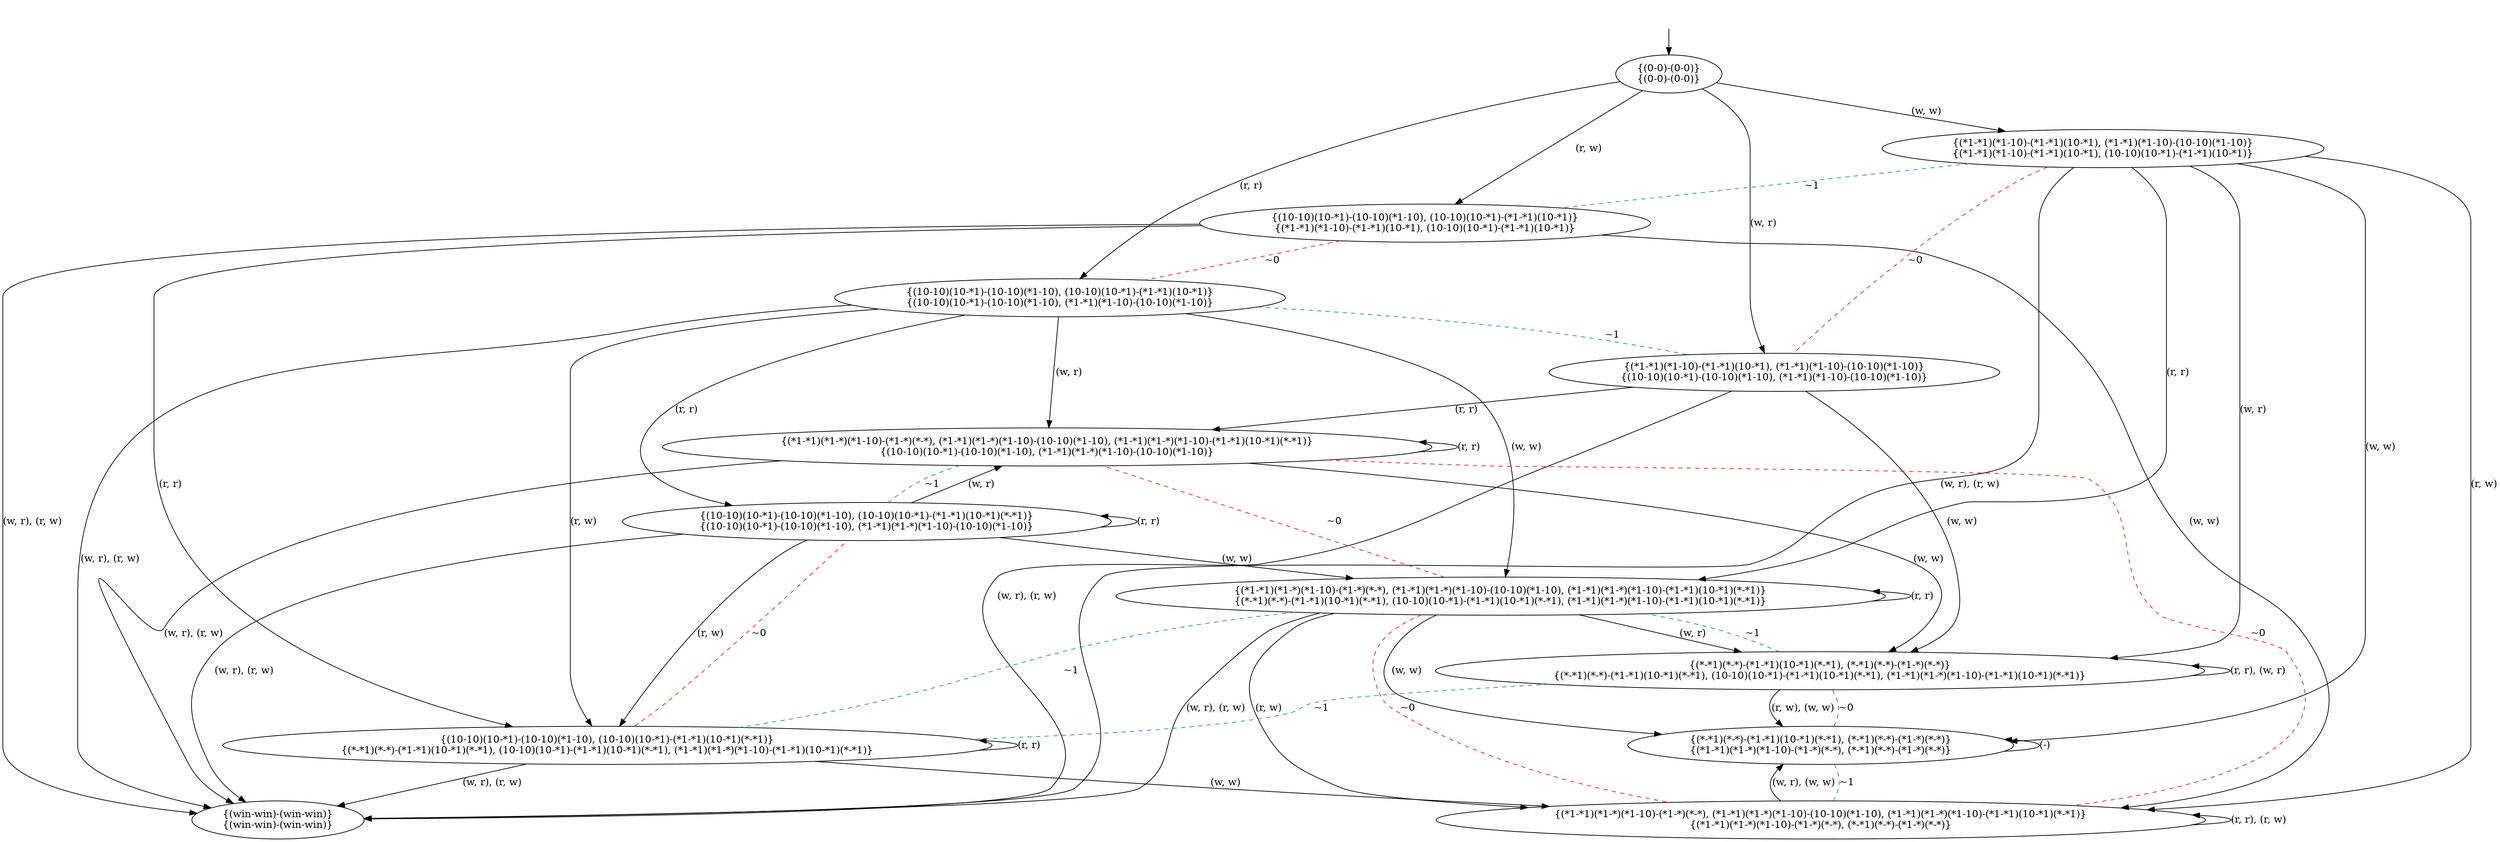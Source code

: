 digraph  {
concentrate=False;
nodesep=0.5;
ranksep=0.5;
splines=True;
4580628128 [label="{(0-0)-(0-0)}\n{(0-0)-(0-0)}"];
4580629864 [label="{(10-10)(10-*1)-(10-10)(*1-10), (10-10)(10-*1)-(*1-*1)(10-*1)}\n{(10-10)(10-*1)-(10-10)(*1-10), (*1-*1)(*1-10)-(10-10)(*1-10)}"];
4580629360 [label="{(*1-*1)(*1-10)-(*1-*1)(10-*1), (*1-*1)(*1-10)-(10-10)(*1-10)}\n{(10-10)(10-*1)-(10-10)(*1-10), (*1-*1)(*1-10)-(10-10)(*1-10)}"];
4580629584 [label="{(10-10)(10-*1)-(10-10)(*1-10), (10-10)(10-*1)-(*1-*1)(10-*1)}\n{(*1-*1)(*1-10)-(*1-*1)(10-*1), (10-10)(10-*1)-(*1-*1)(10-*1)}"];
4580630200 [label="{(*1-*1)(*1-10)-(*1-*1)(10-*1), (*1-*1)(*1-10)-(10-10)(*1-10)}\n{(*1-*1)(*1-10)-(*1-*1)(10-*1), (10-10)(10-*1)-(*1-*1)(10-*1)}"];
4579896288 [label="{(10-10)(10-*1)-(10-10)(*1-10), (10-10)(10-*1)-(*1-*1)(10-*1)(*-*1)}\n{(10-10)(10-*1)-(10-10)(*1-10), (*1-*1)(*1-*)(*1-10)-(10-10)(*1-10)}"];
4581014104 [label="{(win-win)-(win-win)}\n{(win-win)-(win-win)}"];
4581015504 [label="{(*1-*1)(*1-*)(*1-10)-(*1-*)(*-*), (*1-*1)(*1-*)(*1-10)-(10-10)(*1-10), (*1-*1)(*1-*)(*1-10)-(*1-*1)(10-*1)(*-*1)}\n{(10-10)(10-*1)-(10-10)(*1-10), (*1-*1)(*1-*)(*1-10)-(10-10)(*1-10)}"];
4581015392 [label="{(10-10)(10-*1)-(10-10)(*1-10), (10-10)(10-*1)-(*1-*1)(10-*1)(*-*1)}\n{(*-*1)(*-*)-(*1-*1)(10-*1)(*-*1), (10-10)(10-*1)-(*1-*1)(10-*1)(*-*1), (*1-*1)(*1-*)(*1-10)-(*1-*1)(10-*1)(*-*1)}"];
4581015224 [label="{(*1-*1)(*1-*)(*1-10)-(*1-*)(*-*), (*1-*1)(*1-*)(*1-10)-(10-10)(*1-10), (*1-*1)(*1-*)(*1-10)-(*1-*1)(10-*1)(*-*1)}\n{(*-*1)(*-*)-(*1-*1)(10-*1)(*-*1), (10-10)(10-*1)-(*1-*1)(10-*1)(*-*1), (*1-*1)(*1-*)(*1-10)-(*1-*1)(10-*1)(*-*1)}"];
4581014944 [label="{(*-*1)(*-*)-(*1-*1)(10-*1)(*-*1), (*-*1)(*-*)-(*1-*)(*-*)}\n{(*-*1)(*-*)-(*1-*1)(10-*1)(*-*1), (10-10)(10-*1)-(*1-*1)(10-*1)(*-*1), (*1-*1)(*1-*)(*1-10)-(*1-*1)(10-*1)(*-*1)}"];
4581014776 [label="{(*1-*1)(*1-*)(*1-10)-(*1-*)(*-*), (*1-*1)(*1-*)(*1-10)-(10-10)(*1-10), (*1-*1)(*1-*)(*1-10)-(*1-*1)(10-*1)(*-*1)}\n{(*1-*1)(*1-*)(*1-10)-(*1-*)(*-*), (*-*1)(*-*)-(*1-*)(*-*)}"];
4581013488 [label="{(*-*1)(*-*)-(*1-*1)(10-*1)(*-*1), (*-*1)(*-*)-(*1-*)(*-*)}\n{(*1-*1)(*1-*)(*1-10)-(*1-*)(*-*), (*-*1)(*-*)-(*1-*)(*-*)}"];
hidden [label="", shape=none];
4580628128 -> 4580629864  [action="('r', 'r')", key="('r', 'r')", label="(r, r)"];
4580628128 -> 4580629360  [action="('w', 'r')", key="('w', 'r')", label="(w, r)"];
4580628128 -> 4580629584  [action="('r', 'w')", key="('r', 'w')", label="(r, w)"];
4580628128 -> 4580630200  [action="('w', 'w')", key="('w', 'w')", label="(w, w)"];
4580629864 -> 4579896288  [action="('r', 'r')", key="('r', 'r')", label="(r, r)"];
4580629864 -> 4581015504  [action="('w', 'r')", key="('w', 'r')", label="(w, r)"];
4580629864 -> 4581015392  [action="('r', 'w')", key="('r', 'w')", label="(r, w)"];
4580629864 -> 4581015224  [action="('w', 'w')", key="('w', 'w')", label="(w, w)"];
4580629864 -> 4581014104  [action="(('w', 'r'), ('r', 'w'))", key="(('w', 'r'), ('r', 'w'))", label="(w, r), (r, w)"];
4580629864 -> 4580629360  [arrowhead=none, color=2, colorscheme=set19, constraint=True, key=0, label="~1", style=dashed];
4580629360 -> 4581015504  [action="('r', 'r')", key="('r', 'r')", label="(r, r)"];
4580629360 -> 4581014944  [action="('w', 'w')", key="('w', 'w')", label="(w, w)"];
4580629360 -> 4581014104  [action="(('w', 'r'), ('r', 'w'))", key="(('w', 'r'), ('r', 'w'))", label="(w, r), (r, w)"];
4580629584 -> 4581015392  [action="('r', 'r')", key="('r', 'r')", label="(r, r)"];
4580629584 -> 4581014776  [action="('w', 'w')", key="('w', 'w')", label="(w, w)"];
4580629584 -> 4581014104  [action="(('w', 'r'), ('r', 'w'))", key="(('w', 'r'), ('r', 'w'))", label="(w, r), (r, w)"];
4580629584 -> 4580629864  [arrowhead=none, color=1, colorscheme=set19, constraint=True, key=0, label="~0", style=dashed];
4580630200 -> 4581015224  [action="('r', 'r')", key="('r', 'r')", label="(r, r)"];
4580630200 -> 4581014944  [action="('w', 'r')", key="('w', 'r')", label="(w, r)"];
4580630200 -> 4581014776  [action="('r', 'w')", key="('r', 'w')", label="(r, w)"];
4580630200 -> 4581013488  [action="('w', 'w')", key="('w', 'w')", label="(w, w)"];
4580630200 -> 4581014104  [action="(('w', 'r'), ('r', 'w'))", key="(('w', 'r'), ('r', 'w'))", label="(w, r), (r, w)"];
4580630200 -> 4580629360  [arrowhead=none, color=1, colorscheme=set19, constraint=True, key=0, label="~0", style=dashed];
4580630200 -> 4580629584  [arrowhead=none, color=2, colorscheme=set19, constraint=True, key=0, label="~1", style=dashed];
4579896288 -> 4579896288  [action="('r', 'r')", dir=back, key="('r', 'r')", label="(r, r)"];
4579896288 -> 4581015504  [action="('w', 'r')", key="('w', 'r')", label="(w, r)"];
4579896288 -> 4581015392  [action="('r', 'w')", key="('r', 'w')", label="(r, w)"];
4579896288 -> 4581015224  [action="('w', 'w')", key="('w', 'w')", label="(w, w)"];
4579896288 -> 4581014104  [action="(('w', 'r'), ('r', 'w'))", key="(('w', 'r'), ('r', 'w'))", label="(w, r), (r, w)"];
4581015504 -> 4581015504  [action="('r', 'r')", dir=back, key="('r', 'r')", label="(r, r)"];
4581015504 -> 4581014944  [action="('w', 'w')", key="('w', 'w')", label="(w, w)"];
4581015504 -> 4581014104  [action="(('w', 'r'), ('r', 'w'))", key="(('w', 'r'), ('r', 'w'))", label="(w, r), (r, w)"];
4581015504 -> 4581014776  [arrowhead=none, color=1, colorscheme=set19, constraint=True, key=0, label="~0", style=dashed];
4581015504 -> 4579896288  [arrowhead=none, color=2, colorscheme=set19, constraint=True, key=0, label="~1", style=dashed];
4581015392 -> 4581015392  [action="('r', 'r')", dir=back, key="('r', 'r')", label="(r, r)"];
4581015392 -> 4581014776  [action="('w', 'w')", key="('w', 'w')", label="(w, w)"];
4581015392 -> 4581014104  [action="(('w', 'r'), ('r', 'w'))", key="(('w', 'r'), ('r', 'w'))", label="(w, r), (r, w)"];
4581015392 -> 4579896288  [arrowhead=none, color=1, colorscheme=set19, constraint=True, key=0, label="~0", style=dashed];
4581015224 -> 4581015224  [action="('r', 'r')", dir=back, key="('r', 'r')", label="(r, r)"];
4581015224 -> 4581014944  [action="('w', 'r')", key="('w', 'r')", label="(w, r)"];
4581015224 -> 4581014776  [action="('r', 'w')", key="('r', 'w')", label="(r, w)"];
4581015224 -> 4581014776  [arrowhead=none, color=1, colorscheme=set19, constraint=True, key=1, label="~0", style=dashed];
4581015224 -> 4581013488  [action="('w', 'w')", key="('w', 'w')", label="(w, w)"];
4581015224 -> 4581014104  [action="(('w', 'r'), ('r', 'w'))", key="(('w', 'r'), ('r', 'w'))", label="(w, r), (r, w)"];
4581015224 -> 4581015504  [arrowhead=none, color=1, colorscheme=set19, constraint=True, key=0, label="~0", style=dashed];
4581015224 -> 4581015392  [arrowhead=none, color=2, colorscheme=set19, constraint=True, key=0, label="~1", style=dashed];
4581014944 -> 4581014944  [action="(('r', 'r'), ('w', 'r'))", dir=back, key="(('r', 'r'), ('w', 'r'))", label="(r, r), (w, r)"];
4581014944 -> 4581013488  [action="(('r', 'w'), ('w', 'w'))", key="(('r', 'w'), ('w', 'w'))", label="(r, w), (w, w)"];
4581014944 -> 4581013488  [arrowhead=none, color=1, colorscheme=set19, constraint=True, key=1, label="~0", style=dashed];
4581014944 -> 4581015224  [arrowhead=none, color=2, colorscheme=set19, constraint=True, key=0, label="~1", style=dashed];
4581014944 -> 4581015392  [arrowhead=none, color=2, colorscheme=set19, constraint=True, key=0, label="~1", style=dashed];
4581014776 -> 4581014776  [action="(('r', 'r'), ('r', 'w'))", dir=back, key="(('r', 'r'), ('r', 'w'))", label="(r, r), (r, w)"];
4581014776 -> 4581013488  [action="(('w', 'r'), ('w', 'w'))", key="(('w', 'r'), ('w', 'w'))", label="(w, r), (w, w)"];
4581013488 -> 4581013488  [action="(('r', 'r'), ('w', 'r'), ('r', 'w'), ('w', 'w'))", dir=back, key="(('r', 'r'), ('w', 'r'), ('r', 'w'), ('w', 'w'))", label="(-)"];
4581013488 -> 4581014776  [arrowhead=none, color=2, colorscheme=set19, constraint=True, key=0, label="~1", style=dashed];
hidden -> 4580628128  [key=0];
}
